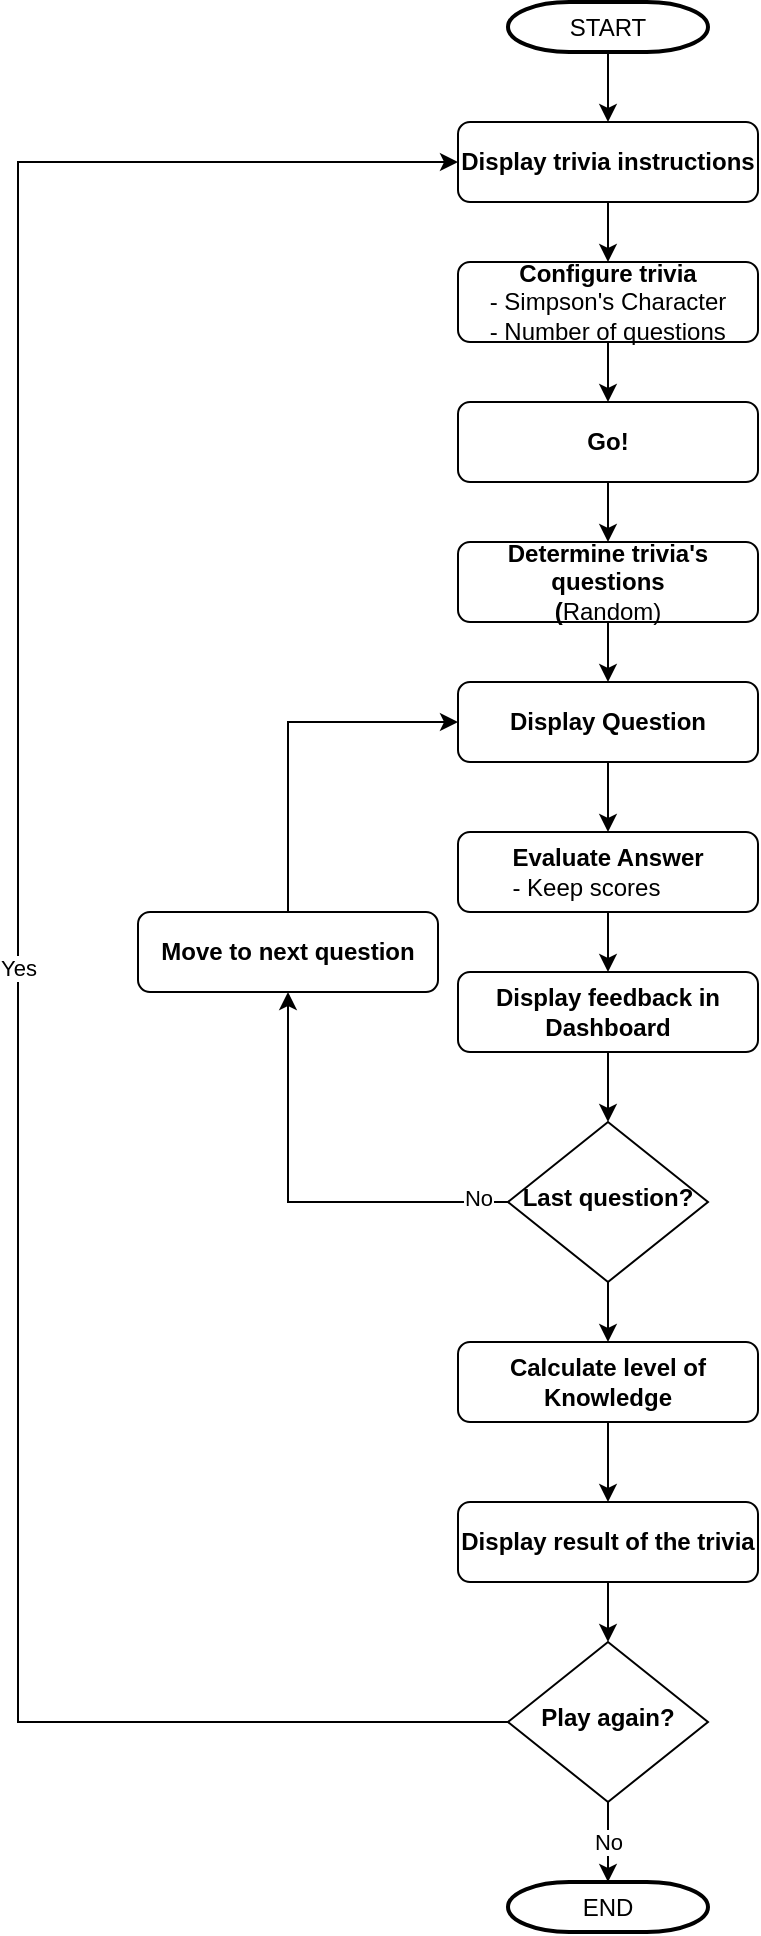 <mxfile version="13.4.3" type="device"><diagram id="C5RBs43oDa-KdzZeNtuy" name="Page-1"><mxGraphModel dx="2099" dy="996" grid="0" gridSize="10" guides="1" tooltips="1" connect="1" arrows="1" fold="1" page="1" pageScale="1" pageWidth="827" pageHeight="1169" math="0" shadow="0"><root><mxCell id="WIyWlLk6GJQsqaUBKTNV-0"/><mxCell id="WIyWlLk6GJQsqaUBKTNV-1" parent="WIyWlLk6GJQsqaUBKTNV-0"/><mxCell id="i8hlfuZNlMaVsCvlpILZ-18" style="edgeStyle=orthogonalEdgeStyle;rounded=0;orthogonalLoop=1;jettySize=auto;html=1;entryX=0.5;entryY=0;entryDx=0;entryDy=0;" parent="WIyWlLk6GJQsqaUBKTNV-1" source="WIyWlLk6GJQsqaUBKTNV-3" target="i8hlfuZNlMaVsCvlpILZ-0" edge="1"><mxGeometry relative="1" as="geometry"/></mxCell><mxCell id="WIyWlLk6GJQsqaUBKTNV-3" value="&lt;b&gt;Display trivia instructions&lt;/b&gt;" style="rounded=1;whiteSpace=wrap;html=1;fontSize=12;glass=0;strokeWidth=1;shadow=0;" parent="WIyWlLk6GJQsqaUBKTNV-1" vertex="1"><mxGeometry x="490" y="150" width="150" height="40" as="geometry"/></mxCell><mxCell id="i8hlfuZNlMaVsCvlpILZ-8" value="No" style="edgeStyle=orthogonalEdgeStyle;rounded=0;orthogonalLoop=1;jettySize=auto;html=1;exitX=0;exitY=0.5;exitDx=0;exitDy=0;entryX=0.5;entryY=1;entryDx=0;entryDy=0;" parent="WIyWlLk6GJQsqaUBKTNV-1" source="WIyWlLk6GJQsqaUBKTNV-10" target="i8hlfuZNlMaVsCvlpILZ-6" edge="1"><mxGeometry x="0.043" y="-95" relative="1" as="geometry"><mxPoint as="offset"/></mxGeometry></mxCell><mxCell id="i8hlfuZNlMaVsCvlpILZ-20" value="" style="edgeStyle=orthogonalEdgeStyle;rounded=0;orthogonalLoop=1;jettySize=auto;html=1;" parent="WIyWlLk6GJQsqaUBKTNV-1" source="WIyWlLk6GJQsqaUBKTNV-10" edge="1"><mxGeometry relative="1" as="geometry"><mxPoint x="565" y="760" as="targetPoint"/></mxGeometry></mxCell><mxCell id="WIyWlLk6GJQsqaUBKTNV-10" value="Last question?" style="rhombus;whiteSpace=wrap;html=1;shadow=0;fontFamily=Helvetica;fontSize=12;align=center;strokeWidth=1;spacing=6;spacingTop=-4;fontStyle=1" parent="WIyWlLk6GJQsqaUBKTNV-1" vertex="1"><mxGeometry x="515" y="650" width="100" height="80" as="geometry"/></mxCell><mxCell id="i8hlfuZNlMaVsCvlpILZ-10" style="edgeStyle=orthogonalEdgeStyle;rounded=0;orthogonalLoop=1;jettySize=auto;html=1;exitX=0.5;exitY=1;exitDx=0;exitDy=0;entryX=0.5;entryY=0;entryDx=0;entryDy=0;" parent="WIyWlLk6GJQsqaUBKTNV-1" source="i8hlfuZNlMaVsCvlpILZ-0" target="i8hlfuZNlMaVsCvlpILZ-1" edge="1"><mxGeometry relative="1" as="geometry"/></mxCell><mxCell id="i8hlfuZNlMaVsCvlpILZ-0" value="&lt;b&gt;Configure trivia&lt;/b&gt;&lt;br&gt;&lt;div style=&quot;text-align: left&quot;&gt;&lt;span&gt;- Simpson's Character&lt;/span&gt;&lt;/div&gt;&lt;div style=&quot;text-align: left&quot;&gt;&lt;span&gt;- Number of questions&lt;/span&gt;&lt;/div&gt;" style="rounded=1;whiteSpace=wrap;html=1;fontSize=12;glass=0;strokeWidth=1;shadow=0;" parent="WIyWlLk6GJQsqaUBKTNV-1" vertex="1"><mxGeometry x="490" y="220" width="150" height="40" as="geometry"/></mxCell><mxCell id="i8hlfuZNlMaVsCvlpILZ-11" style="edgeStyle=orthogonalEdgeStyle;rounded=0;orthogonalLoop=1;jettySize=auto;html=1;exitX=0.5;exitY=1;exitDx=0;exitDy=0;entryX=0.5;entryY=0;entryDx=0;entryDy=0;" parent="WIyWlLk6GJQsqaUBKTNV-1" source="i8hlfuZNlMaVsCvlpILZ-1" target="i8hlfuZNlMaVsCvlpILZ-2" edge="1"><mxGeometry relative="1" as="geometry"/></mxCell><mxCell id="i8hlfuZNlMaVsCvlpILZ-1" value="&lt;b&gt;Go!&lt;br&gt;&lt;/b&gt;" style="rounded=1;whiteSpace=wrap;html=1;fontSize=12;glass=0;strokeWidth=1;shadow=0;" parent="WIyWlLk6GJQsqaUBKTNV-1" vertex="1"><mxGeometry x="490" y="290" width="150" height="40" as="geometry"/></mxCell><mxCell id="i8hlfuZNlMaVsCvlpILZ-12" style="edgeStyle=orthogonalEdgeStyle;rounded=0;orthogonalLoop=1;jettySize=auto;html=1;exitX=0.5;exitY=1;exitDx=0;exitDy=0;entryX=0.5;entryY=0;entryDx=0;entryDy=0;" parent="WIyWlLk6GJQsqaUBKTNV-1" source="i8hlfuZNlMaVsCvlpILZ-2" target="i8hlfuZNlMaVsCvlpILZ-3" edge="1"><mxGeometry relative="1" as="geometry"/></mxCell><mxCell id="i8hlfuZNlMaVsCvlpILZ-2" value="&lt;b&gt;Determine trivia's questions&lt;br&gt;(&lt;/b&gt;Random)" style="rounded=1;whiteSpace=wrap;html=1;fontSize=12;glass=0;strokeWidth=1;shadow=0;" parent="WIyWlLk6GJQsqaUBKTNV-1" vertex="1"><mxGeometry x="490" y="360" width="150" height="40" as="geometry"/></mxCell><mxCell id="i8hlfuZNlMaVsCvlpILZ-13" style="edgeStyle=orthogonalEdgeStyle;rounded=0;orthogonalLoop=1;jettySize=auto;html=1;exitX=0.5;exitY=1;exitDx=0;exitDy=0;entryX=0.5;entryY=0;entryDx=0;entryDy=0;" parent="WIyWlLk6GJQsqaUBKTNV-1" source="i8hlfuZNlMaVsCvlpILZ-3" target="i8hlfuZNlMaVsCvlpILZ-4" edge="1"><mxGeometry relative="1" as="geometry"/></mxCell><mxCell id="i8hlfuZNlMaVsCvlpILZ-3" value="&lt;b&gt;Display Question&lt;/b&gt;" style="rounded=1;whiteSpace=wrap;html=1;fontSize=12;glass=0;strokeWidth=1;shadow=0;" parent="WIyWlLk6GJQsqaUBKTNV-1" vertex="1"><mxGeometry x="490" y="430" width="150" height="40" as="geometry"/></mxCell><mxCell id="i8hlfuZNlMaVsCvlpILZ-14" style="edgeStyle=orthogonalEdgeStyle;rounded=0;orthogonalLoop=1;jettySize=auto;html=1;exitX=0.5;exitY=1;exitDx=0;exitDy=0;entryX=0.5;entryY=0;entryDx=0;entryDy=0;" parent="WIyWlLk6GJQsqaUBKTNV-1" target="i8hlfuZNlMaVsCvlpILZ-5" edge="1"><mxGeometry relative="1" as="geometry"><mxPoint x="565" y="555" as="sourcePoint"/><Array as="points"><mxPoint x="565" y="540"/><mxPoint x="565" y="540"/></Array></mxGeometry></mxCell><mxCell id="i8hlfuZNlMaVsCvlpILZ-4" value="&lt;b&gt;Evaluate Answer&lt;/b&gt;&lt;br&gt;&lt;div style=&quot;text-align: left&quot;&gt;&lt;span&gt;- Keep scores&lt;/span&gt;&lt;/div&gt;" style="rounded=1;whiteSpace=wrap;html=1;fontSize=12;glass=0;strokeWidth=1;shadow=0;" parent="WIyWlLk6GJQsqaUBKTNV-1" vertex="1"><mxGeometry x="490" y="505" width="150" height="40" as="geometry"/></mxCell><mxCell id="i8hlfuZNlMaVsCvlpILZ-7" style="edgeStyle=orthogonalEdgeStyle;rounded=0;orthogonalLoop=1;jettySize=auto;html=1;exitX=0.5;exitY=1;exitDx=0;exitDy=0;entryX=0.5;entryY=0;entryDx=0;entryDy=0;" parent="WIyWlLk6GJQsqaUBKTNV-1" source="i8hlfuZNlMaVsCvlpILZ-5" target="WIyWlLk6GJQsqaUBKTNV-10" edge="1"><mxGeometry relative="1" as="geometry"/></mxCell><mxCell id="i8hlfuZNlMaVsCvlpILZ-5" value="&lt;b&gt;Display feedback in Dashboard&lt;/b&gt;" style="rounded=1;whiteSpace=wrap;html=1;fontSize=12;glass=0;strokeWidth=1;shadow=0;" parent="WIyWlLk6GJQsqaUBKTNV-1" vertex="1"><mxGeometry x="490" y="575" width="150" height="40" as="geometry"/></mxCell><mxCell id="i8hlfuZNlMaVsCvlpILZ-9" style="edgeStyle=orthogonalEdgeStyle;rounded=0;orthogonalLoop=1;jettySize=auto;html=1;exitX=0.5;exitY=0;exitDx=0;exitDy=0;entryX=0;entryY=0.5;entryDx=0;entryDy=0;" parent="WIyWlLk6GJQsqaUBKTNV-1" source="i8hlfuZNlMaVsCvlpILZ-6" target="i8hlfuZNlMaVsCvlpILZ-3" edge="1"><mxGeometry relative="1" as="geometry"/></mxCell><mxCell id="i8hlfuZNlMaVsCvlpILZ-6" value="&lt;b&gt;Move to next question&lt;/b&gt;" style="rounded=1;whiteSpace=wrap;html=1;fontSize=12;glass=0;strokeWidth=1;shadow=0;" parent="WIyWlLk6GJQsqaUBKTNV-1" vertex="1"><mxGeometry x="330" y="545" width="150" height="40" as="geometry"/></mxCell><mxCell id="i8hlfuZNlMaVsCvlpILZ-22" value="" style="edgeStyle=orthogonalEdgeStyle;rounded=0;orthogonalLoop=1;jettySize=auto;html=1;entryX=0.5;entryY=0;entryDx=0;entryDy=0;" parent="WIyWlLk6GJQsqaUBKTNV-1" source="i8hlfuZNlMaVsCvlpILZ-15" target="i8hlfuZNlMaVsCvlpILZ-16" edge="1"><mxGeometry relative="1" as="geometry"/></mxCell><mxCell id="i8hlfuZNlMaVsCvlpILZ-15" value="&lt;b&gt;Calculate level of Knowledge&lt;/b&gt;" style="rounded=1;whiteSpace=wrap;html=1;fontSize=12;glass=0;strokeWidth=1;shadow=0;" parent="WIyWlLk6GJQsqaUBKTNV-1" vertex="1"><mxGeometry x="490" y="760" width="150" height="40" as="geometry"/></mxCell><mxCell id="i8hlfuZNlMaVsCvlpILZ-23" value="" style="edgeStyle=orthogonalEdgeStyle;rounded=0;orthogonalLoop=1;jettySize=auto;html=1;" parent="WIyWlLk6GJQsqaUBKTNV-1" source="i8hlfuZNlMaVsCvlpILZ-16" target="i8hlfuZNlMaVsCvlpILZ-17" edge="1"><mxGeometry relative="1" as="geometry"/></mxCell><mxCell id="i8hlfuZNlMaVsCvlpILZ-16" value="&lt;b&gt;Display result of the trivia&lt;/b&gt;" style="rounded=1;whiteSpace=wrap;html=1;fontSize=12;glass=0;strokeWidth=1;shadow=0;" parent="WIyWlLk6GJQsqaUBKTNV-1" vertex="1"><mxGeometry x="490" y="840" width="150" height="40" as="geometry"/></mxCell><mxCell id="i8hlfuZNlMaVsCvlpILZ-24" value="Yes" style="edgeStyle=orthogonalEdgeStyle;rounded=0;orthogonalLoop=1;jettySize=auto;html=1;entryX=0;entryY=0.5;entryDx=0;entryDy=0;" parent="WIyWlLk6GJQsqaUBKTNV-1" source="i8hlfuZNlMaVsCvlpILZ-17" target="WIyWlLk6GJQsqaUBKTNV-3" edge="1"><mxGeometry relative="1" as="geometry"><Array as="points"><mxPoint x="270" y="950"/><mxPoint x="270" y="170"/></Array></mxGeometry></mxCell><mxCell id="i8hlfuZNlMaVsCvlpILZ-29" value="No" style="edgeStyle=orthogonalEdgeStyle;rounded=0;orthogonalLoop=1;jettySize=auto;html=1;" parent="WIyWlLk6GJQsqaUBKTNV-1" source="i8hlfuZNlMaVsCvlpILZ-17" target="i8hlfuZNlMaVsCvlpILZ-27" edge="1"><mxGeometry relative="1" as="geometry"><mxPoint x="565" y="1070" as="targetPoint"/></mxGeometry></mxCell><mxCell id="i8hlfuZNlMaVsCvlpILZ-17" value="Play again?" style="rhombus;whiteSpace=wrap;html=1;shadow=0;fontFamily=Helvetica;fontSize=12;align=center;strokeWidth=1;spacing=6;spacingTop=-4;fontStyle=1" parent="WIyWlLk6GJQsqaUBKTNV-1" vertex="1"><mxGeometry x="515" y="910" width="100" height="80" as="geometry"/></mxCell><mxCell id="i8hlfuZNlMaVsCvlpILZ-31" value="" style="edgeStyle=orthogonalEdgeStyle;rounded=0;orthogonalLoop=1;jettySize=auto;html=1;" parent="WIyWlLk6GJQsqaUBKTNV-1" source="i8hlfuZNlMaVsCvlpILZ-26" edge="1"><mxGeometry relative="1" as="geometry"><mxPoint x="565" y="150" as="targetPoint"/><Array as="points"><mxPoint x="565" y="150"/><mxPoint x="565" y="150"/></Array></mxGeometry></mxCell><mxCell id="i8hlfuZNlMaVsCvlpILZ-26" value="START" style="strokeWidth=2;html=1;shape=mxgraph.flowchart.terminator;whiteSpace=wrap;" parent="WIyWlLk6GJQsqaUBKTNV-1" vertex="1"><mxGeometry x="515" y="90" width="100" height="25" as="geometry"/></mxCell><mxCell id="i8hlfuZNlMaVsCvlpILZ-27" value="END" style="strokeWidth=2;html=1;shape=mxgraph.flowchart.terminator;whiteSpace=wrap;" parent="WIyWlLk6GJQsqaUBKTNV-1" vertex="1"><mxGeometry x="515" y="1030" width="100" height="25" as="geometry"/></mxCell></root></mxGraphModel></diagram></mxfile>